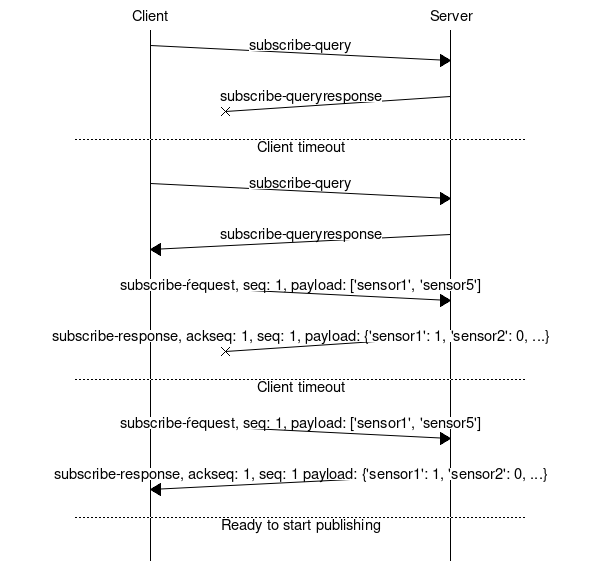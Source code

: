 # Lossy subscribe with initial sensor query
msc {
 arcgradient = 15,
 wordwraparcs = "on";

 a [label="Client"],b [label="Server"];

 a => b [label="subscribe-query"];
 a x- b [label="subscribe-queryresponse"];
 --- [label="Client timeout"];
 a => b [label="subscribe-query"];
 a <= b [label="subscribe-queryresponse"];
 a => b [label="subscribe-ŕequest, seq: 1, payload: ['sensor1', 'sensor5']"];
 a x- b [label="subscribe-response, ackseq: 1, seq: 1, payload: {'sensor1': 1, 'sensor2': 0, ...}"];
 --- [label="Client timeout"];
 a => b [label="subscribe-ŕequest, seq: 1, payload: ['sensor1', 'sensor5']"];
 a <= b [label="subscribe-response, ackseq: 1, seq: 1 payload: {'sensor1': 1, 'sensor2': 0, ...}"];
 --- [label="Ready to start publishing"];
}